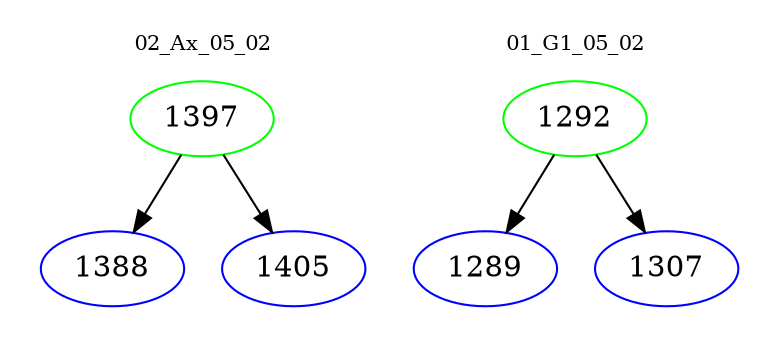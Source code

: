 digraph{
subgraph cluster_0 {
color = white
label = "02_Ax_05_02";
fontsize=10;
T0_1397 [label="1397", color="green"]
T0_1397 -> T0_1388 [color="black"]
T0_1388 [label="1388", color="blue"]
T0_1397 -> T0_1405 [color="black"]
T0_1405 [label="1405", color="blue"]
}
subgraph cluster_1 {
color = white
label = "01_G1_05_02";
fontsize=10;
T1_1292 [label="1292", color="green"]
T1_1292 -> T1_1289 [color="black"]
T1_1289 [label="1289", color="blue"]
T1_1292 -> T1_1307 [color="black"]
T1_1307 [label="1307", color="blue"]
}
}
